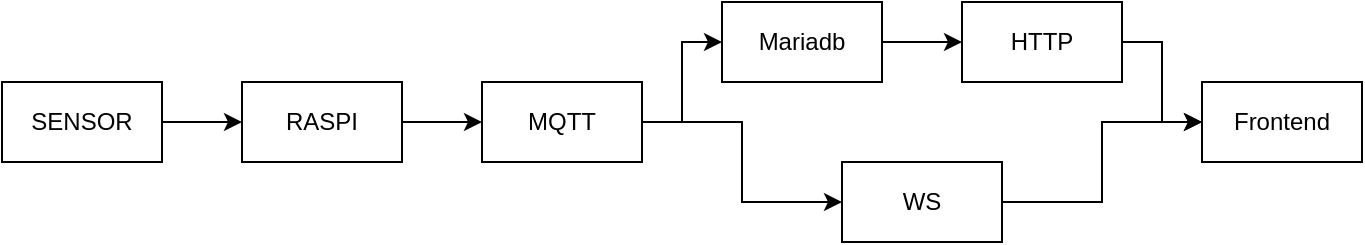 <mxfile version="24.7.15">
  <diagram name="Page-1" id="-rCoMOn814kDl9n-Cfov">
    <mxGraphModel dx="841" dy="476" grid="1" gridSize="10" guides="1" tooltips="1" connect="1" arrows="1" fold="1" page="1" pageScale="1" pageWidth="850" pageHeight="1100" math="0" shadow="0">
      <root>
        <mxCell id="0" />
        <mxCell id="1" parent="0" />
        <mxCell id="9XjUcPw-OQTC7Kf0kXDq-8" style="edgeStyle=orthogonalEdgeStyle;rounded=0;orthogonalLoop=1;jettySize=auto;html=1;entryX=0;entryY=0.5;entryDx=0;entryDy=0;" edge="1" parent="1" source="9XjUcPw-OQTC7Kf0kXDq-1" target="9XjUcPw-OQTC7Kf0kXDq-2">
          <mxGeometry relative="1" as="geometry" />
        </mxCell>
        <mxCell id="9XjUcPw-OQTC7Kf0kXDq-1" value="SENSOR" style="rounded=0;whiteSpace=wrap;html=1;" vertex="1" parent="1">
          <mxGeometry x="80" y="280" width="80" height="40" as="geometry" />
        </mxCell>
        <mxCell id="9XjUcPw-OQTC7Kf0kXDq-9" style="edgeStyle=orthogonalEdgeStyle;rounded=0;orthogonalLoop=1;jettySize=auto;html=1;" edge="1" parent="1" source="9XjUcPw-OQTC7Kf0kXDq-2" target="9XjUcPw-OQTC7Kf0kXDq-3">
          <mxGeometry relative="1" as="geometry" />
        </mxCell>
        <mxCell id="9XjUcPw-OQTC7Kf0kXDq-2" value="RASPI" style="rounded=0;whiteSpace=wrap;html=1;" vertex="1" parent="1">
          <mxGeometry x="200" y="280" width="80" height="40" as="geometry" />
        </mxCell>
        <mxCell id="9XjUcPw-OQTC7Kf0kXDq-10" style="edgeStyle=orthogonalEdgeStyle;rounded=0;orthogonalLoop=1;jettySize=auto;html=1;" edge="1" parent="1" source="9XjUcPw-OQTC7Kf0kXDq-3" target="9XjUcPw-OQTC7Kf0kXDq-4">
          <mxGeometry relative="1" as="geometry" />
        </mxCell>
        <mxCell id="9XjUcPw-OQTC7Kf0kXDq-11" style="edgeStyle=orthogonalEdgeStyle;rounded=0;orthogonalLoop=1;jettySize=auto;html=1;" edge="1" parent="1" source="9XjUcPw-OQTC7Kf0kXDq-3" target="9XjUcPw-OQTC7Kf0kXDq-5">
          <mxGeometry relative="1" as="geometry" />
        </mxCell>
        <mxCell id="9XjUcPw-OQTC7Kf0kXDq-3" value="MQTT" style="rounded=0;whiteSpace=wrap;html=1;" vertex="1" parent="1">
          <mxGeometry x="320" y="280" width="80" height="40" as="geometry" />
        </mxCell>
        <mxCell id="9XjUcPw-OQTC7Kf0kXDq-12" style="edgeStyle=orthogonalEdgeStyle;rounded=0;orthogonalLoop=1;jettySize=auto;html=1;entryX=0;entryY=0.5;entryDx=0;entryDy=0;" edge="1" parent="1" source="9XjUcPw-OQTC7Kf0kXDq-4" target="9XjUcPw-OQTC7Kf0kXDq-6">
          <mxGeometry relative="1" as="geometry" />
        </mxCell>
        <mxCell id="9XjUcPw-OQTC7Kf0kXDq-4" value="Mariadb" style="rounded=0;whiteSpace=wrap;html=1;" vertex="1" parent="1">
          <mxGeometry x="440" y="240" width="80" height="40" as="geometry" />
        </mxCell>
        <mxCell id="9XjUcPw-OQTC7Kf0kXDq-14" style="edgeStyle=orthogonalEdgeStyle;rounded=0;orthogonalLoop=1;jettySize=auto;html=1;entryX=0;entryY=0.5;entryDx=0;entryDy=0;" edge="1" parent="1" source="9XjUcPw-OQTC7Kf0kXDq-5" target="9XjUcPw-OQTC7Kf0kXDq-7">
          <mxGeometry relative="1" as="geometry" />
        </mxCell>
        <mxCell id="9XjUcPw-OQTC7Kf0kXDq-5" value="WS" style="rounded=0;whiteSpace=wrap;html=1;" vertex="1" parent="1">
          <mxGeometry x="500" y="320" width="80" height="40" as="geometry" />
        </mxCell>
        <mxCell id="9XjUcPw-OQTC7Kf0kXDq-13" style="edgeStyle=orthogonalEdgeStyle;rounded=0;orthogonalLoop=1;jettySize=auto;html=1;" edge="1" parent="1" source="9XjUcPw-OQTC7Kf0kXDq-6" target="9XjUcPw-OQTC7Kf0kXDq-7">
          <mxGeometry relative="1" as="geometry" />
        </mxCell>
        <mxCell id="9XjUcPw-OQTC7Kf0kXDq-6" value="HTTP" style="rounded=0;whiteSpace=wrap;html=1;" vertex="1" parent="1">
          <mxGeometry x="560" y="240" width="80" height="40" as="geometry" />
        </mxCell>
        <mxCell id="9XjUcPw-OQTC7Kf0kXDq-7" value="Frontend" style="rounded=0;whiteSpace=wrap;html=1;" vertex="1" parent="1">
          <mxGeometry x="680" y="280" width="80" height="40" as="geometry" />
        </mxCell>
      </root>
    </mxGraphModel>
  </diagram>
</mxfile>
